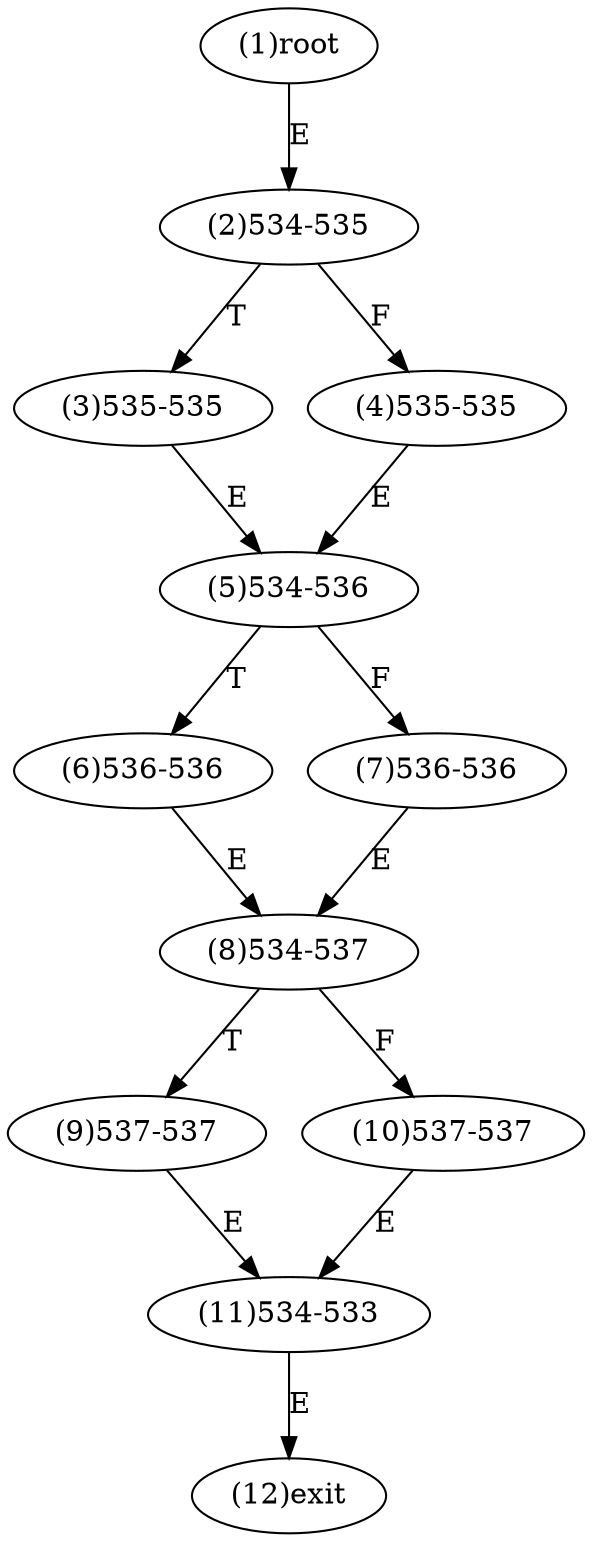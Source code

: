 digraph "" { 
1[ label="(1)root"];
2[ label="(2)534-535"];
3[ label="(3)535-535"];
4[ label="(4)535-535"];
5[ label="(5)534-536"];
6[ label="(6)536-536"];
7[ label="(7)536-536"];
8[ label="(8)534-537"];
9[ label="(9)537-537"];
10[ label="(10)537-537"];
11[ label="(11)534-533"];
12[ label="(12)exit"];
1->2[ label="E"];
2->4[ label="F"];
2->3[ label="T"];
3->5[ label="E"];
4->5[ label="E"];
5->7[ label="F"];
5->6[ label="T"];
6->8[ label="E"];
7->8[ label="E"];
8->10[ label="F"];
8->9[ label="T"];
9->11[ label="E"];
10->11[ label="E"];
11->12[ label="E"];
}